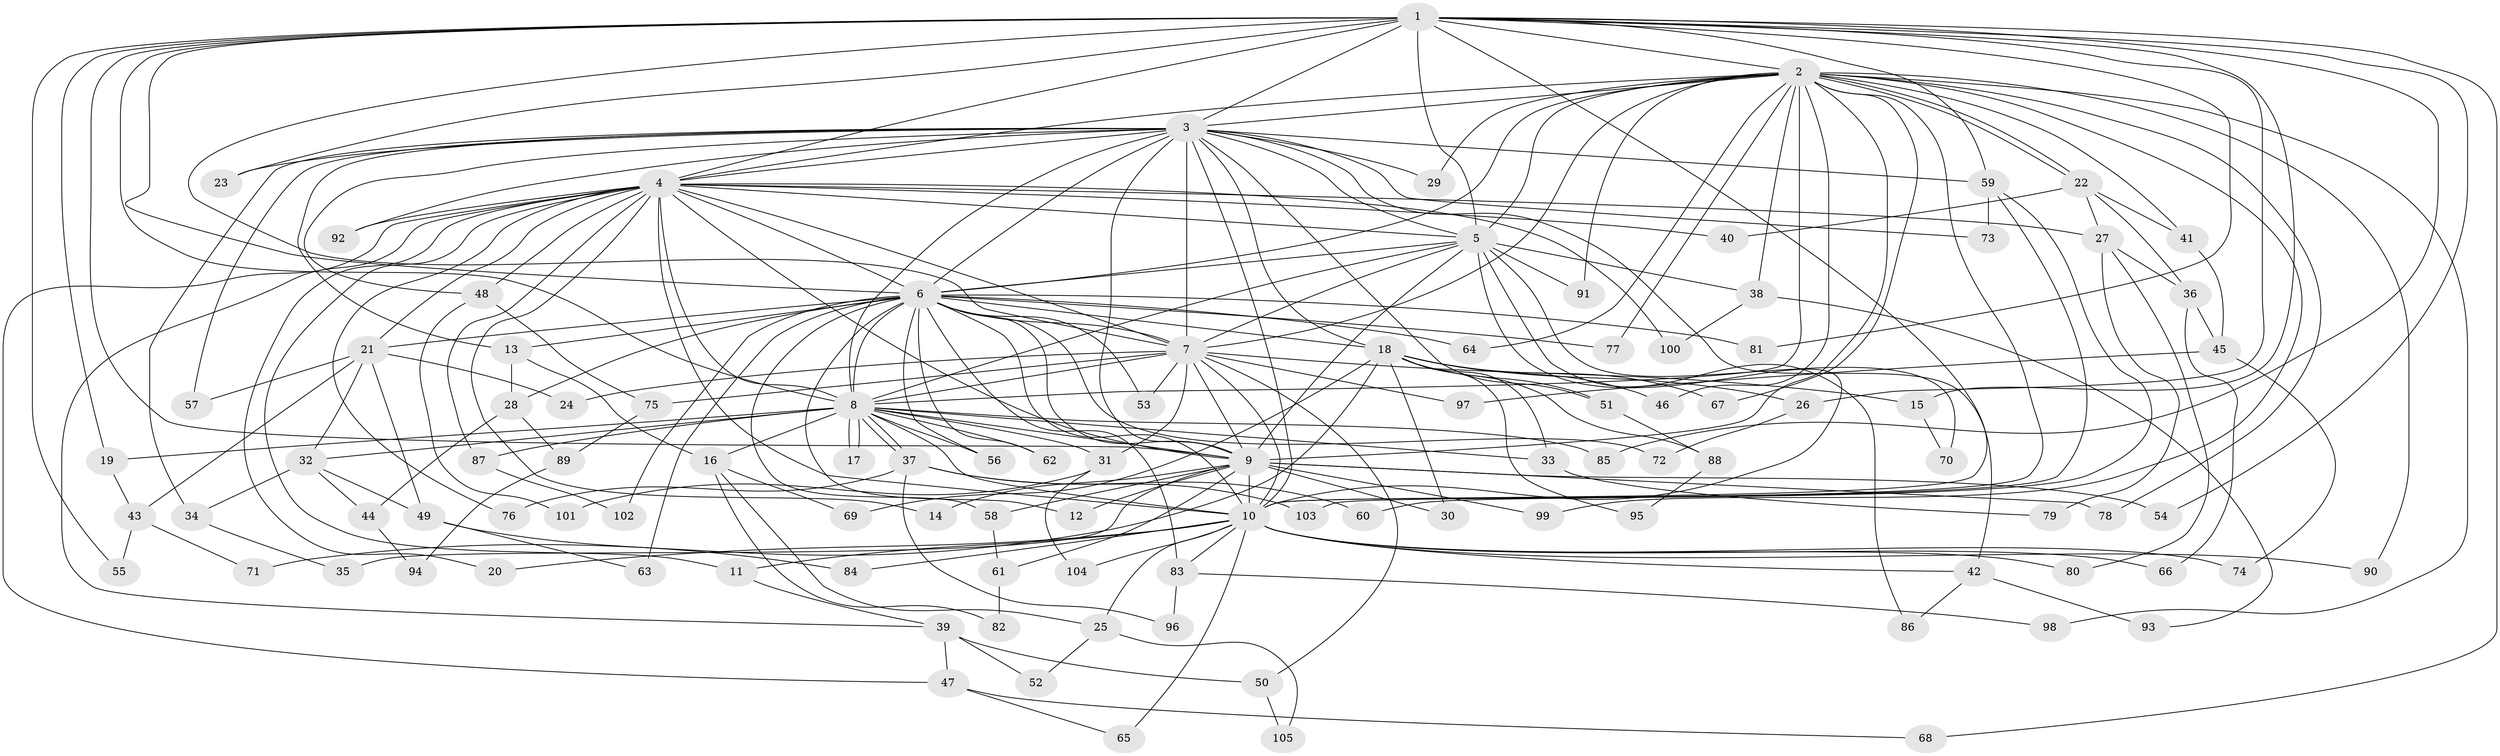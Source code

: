 // coarse degree distribution, {14: 0.047619047619047616, 29: 0.015873015873015872, 16: 0.031746031746031744, 18: 0.015873015873015872, 17: 0.015873015873015872, 2: 0.49206349206349204, 7: 0.015873015873015872, 3: 0.14285714285714285, 10: 0.015873015873015872, 6: 0.06349206349206349, 4: 0.1111111111111111, 1: 0.031746031746031744}
// Generated by graph-tools (version 1.1) at 2025/17/03/04/25 18:17:22]
// undirected, 105 vertices, 235 edges
graph export_dot {
graph [start="1"]
  node [color=gray90,style=filled];
  1;
  2;
  3;
  4;
  5;
  6;
  7;
  8;
  9;
  10;
  11;
  12;
  13;
  14;
  15;
  16;
  17;
  18;
  19;
  20;
  21;
  22;
  23;
  24;
  25;
  26;
  27;
  28;
  29;
  30;
  31;
  32;
  33;
  34;
  35;
  36;
  37;
  38;
  39;
  40;
  41;
  42;
  43;
  44;
  45;
  46;
  47;
  48;
  49;
  50;
  51;
  52;
  53;
  54;
  55;
  56;
  57;
  58;
  59;
  60;
  61;
  62;
  63;
  64;
  65;
  66;
  67;
  68;
  69;
  70;
  71;
  72;
  73;
  74;
  75;
  76;
  77;
  78;
  79;
  80;
  81;
  82;
  83;
  84;
  85;
  86;
  87;
  88;
  89;
  90;
  91;
  92;
  93;
  94;
  95;
  96;
  97;
  98;
  99;
  100;
  101;
  102;
  103;
  104;
  105;
  1 -- 2;
  1 -- 3;
  1 -- 4;
  1 -- 5;
  1 -- 6;
  1 -- 7;
  1 -- 8;
  1 -- 9;
  1 -- 10;
  1 -- 15;
  1 -- 19;
  1 -- 23;
  1 -- 26;
  1 -- 54;
  1 -- 55;
  1 -- 59;
  1 -- 68;
  1 -- 81;
  1 -- 85;
  2 -- 3;
  2 -- 4;
  2 -- 5;
  2 -- 6;
  2 -- 7;
  2 -- 8;
  2 -- 9;
  2 -- 10;
  2 -- 22;
  2 -- 22;
  2 -- 29;
  2 -- 38;
  2 -- 41;
  2 -- 46;
  2 -- 64;
  2 -- 67;
  2 -- 77;
  2 -- 78;
  2 -- 90;
  2 -- 91;
  2 -- 98;
  2 -- 99;
  3 -- 4;
  3 -- 5;
  3 -- 6;
  3 -- 7;
  3 -- 8;
  3 -- 9;
  3 -- 10;
  3 -- 13;
  3 -- 18;
  3 -- 23;
  3 -- 29;
  3 -- 34;
  3 -- 42;
  3 -- 48;
  3 -- 51;
  3 -- 57;
  3 -- 59;
  3 -- 73;
  3 -- 92;
  4 -- 5;
  4 -- 6;
  4 -- 7;
  4 -- 8;
  4 -- 9;
  4 -- 10;
  4 -- 11;
  4 -- 14;
  4 -- 20;
  4 -- 21;
  4 -- 27;
  4 -- 39;
  4 -- 40;
  4 -- 47;
  4 -- 48;
  4 -- 76;
  4 -- 87;
  4 -- 92;
  4 -- 100;
  5 -- 6;
  5 -- 7;
  5 -- 8;
  5 -- 9;
  5 -- 10;
  5 -- 38;
  5 -- 70;
  5 -- 86;
  5 -- 91;
  6 -- 7;
  6 -- 8;
  6 -- 9;
  6 -- 10;
  6 -- 12;
  6 -- 13;
  6 -- 18;
  6 -- 21;
  6 -- 28;
  6 -- 53;
  6 -- 56;
  6 -- 58;
  6 -- 62;
  6 -- 63;
  6 -- 64;
  6 -- 72;
  6 -- 77;
  6 -- 81;
  6 -- 83;
  6 -- 102;
  7 -- 8;
  7 -- 9;
  7 -- 10;
  7 -- 15;
  7 -- 24;
  7 -- 31;
  7 -- 50;
  7 -- 53;
  7 -- 75;
  7 -- 97;
  8 -- 9;
  8 -- 10;
  8 -- 16;
  8 -- 17;
  8 -- 17;
  8 -- 19;
  8 -- 31;
  8 -- 32;
  8 -- 33;
  8 -- 37;
  8 -- 37;
  8 -- 56;
  8 -- 62;
  8 -- 85;
  8 -- 87;
  9 -- 10;
  9 -- 12;
  9 -- 14;
  9 -- 30;
  9 -- 35;
  9 -- 54;
  9 -- 58;
  9 -- 61;
  9 -- 78;
  9 -- 99;
  10 -- 11;
  10 -- 20;
  10 -- 25;
  10 -- 42;
  10 -- 65;
  10 -- 66;
  10 -- 74;
  10 -- 80;
  10 -- 83;
  10 -- 84;
  10 -- 90;
  10 -- 104;
  11 -- 39;
  13 -- 16;
  13 -- 28;
  15 -- 70;
  16 -- 25;
  16 -- 69;
  16 -- 82;
  18 -- 26;
  18 -- 30;
  18 -- 33;
  18 -- 46;
  18 -- 51;
  18 -- 67;
  18 -- 69;
  18 -- 71;
  18 -- 88;
  18 -- 95;
  19 -- 43;
  21 -- 24;
  21 -- 32;
  21 -- 43;
  21 -- 49;
  21 -- 57;
  22 -- 27;
  22 -- 36;
  22 -- 40;
  22 -- 41;
  25 -- 52;
  25 -- 105;
  26 -- 72;
  27 -- 36;
  27 -- 79;
  27 -- 80;
  28 -- 44;
  28 -- 89;
  31 -- 101;
  31 -- 104;
  32 -- 34;
  32 -- 44;
  32 -- 49;
  33 -- 79;
  34 -- 35;
  36 -- 45;
  36 -- 66;
  37 -- 60;
  37 -- 76;
  37 -- 96;
  37 -- 103;
  38 -- 93;
  38 -- 100;
  39 -- 47;
  39 -- 50;
  39 -- 52;
  41 -- 45;
  42 -- 86;
  42 -- 93;
  43 -- 55;
  43 -- 71;
  44 -- 94;
  45 -- 74;
  45 -- 97;
  47 -- 65;
  47 -- 68;
  48 -- 75;
  48 -- 101;
  49 -- 63;
  49 -- 84;
  50 -- 105;
  51 -- 88;
  58 -- 61;
  59 -- 60;
  59 -- 73;
  59 -- 103;
  61 -- 82;
  75 -- 89;
  83 -- 96;
  83 -- 98;
  87 -- 102;
  88 -- 95;
  89 -- 94;
}
